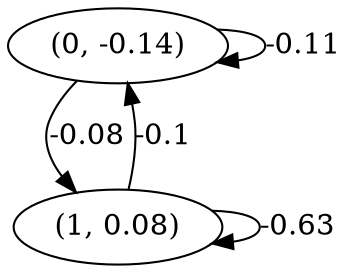 digraph {
    0 [ label = "(0, -0.14)" ]
    1 [ label = "(1, 0.08)" ]
    0 -> 0 [ label = "-0.11" ]
    1 -> 1 [ label = "-0.63" ]
    1 -> 0 [ label = "-0.1" ]
    0 -> 1 [ label = "-0.08" ]
}

